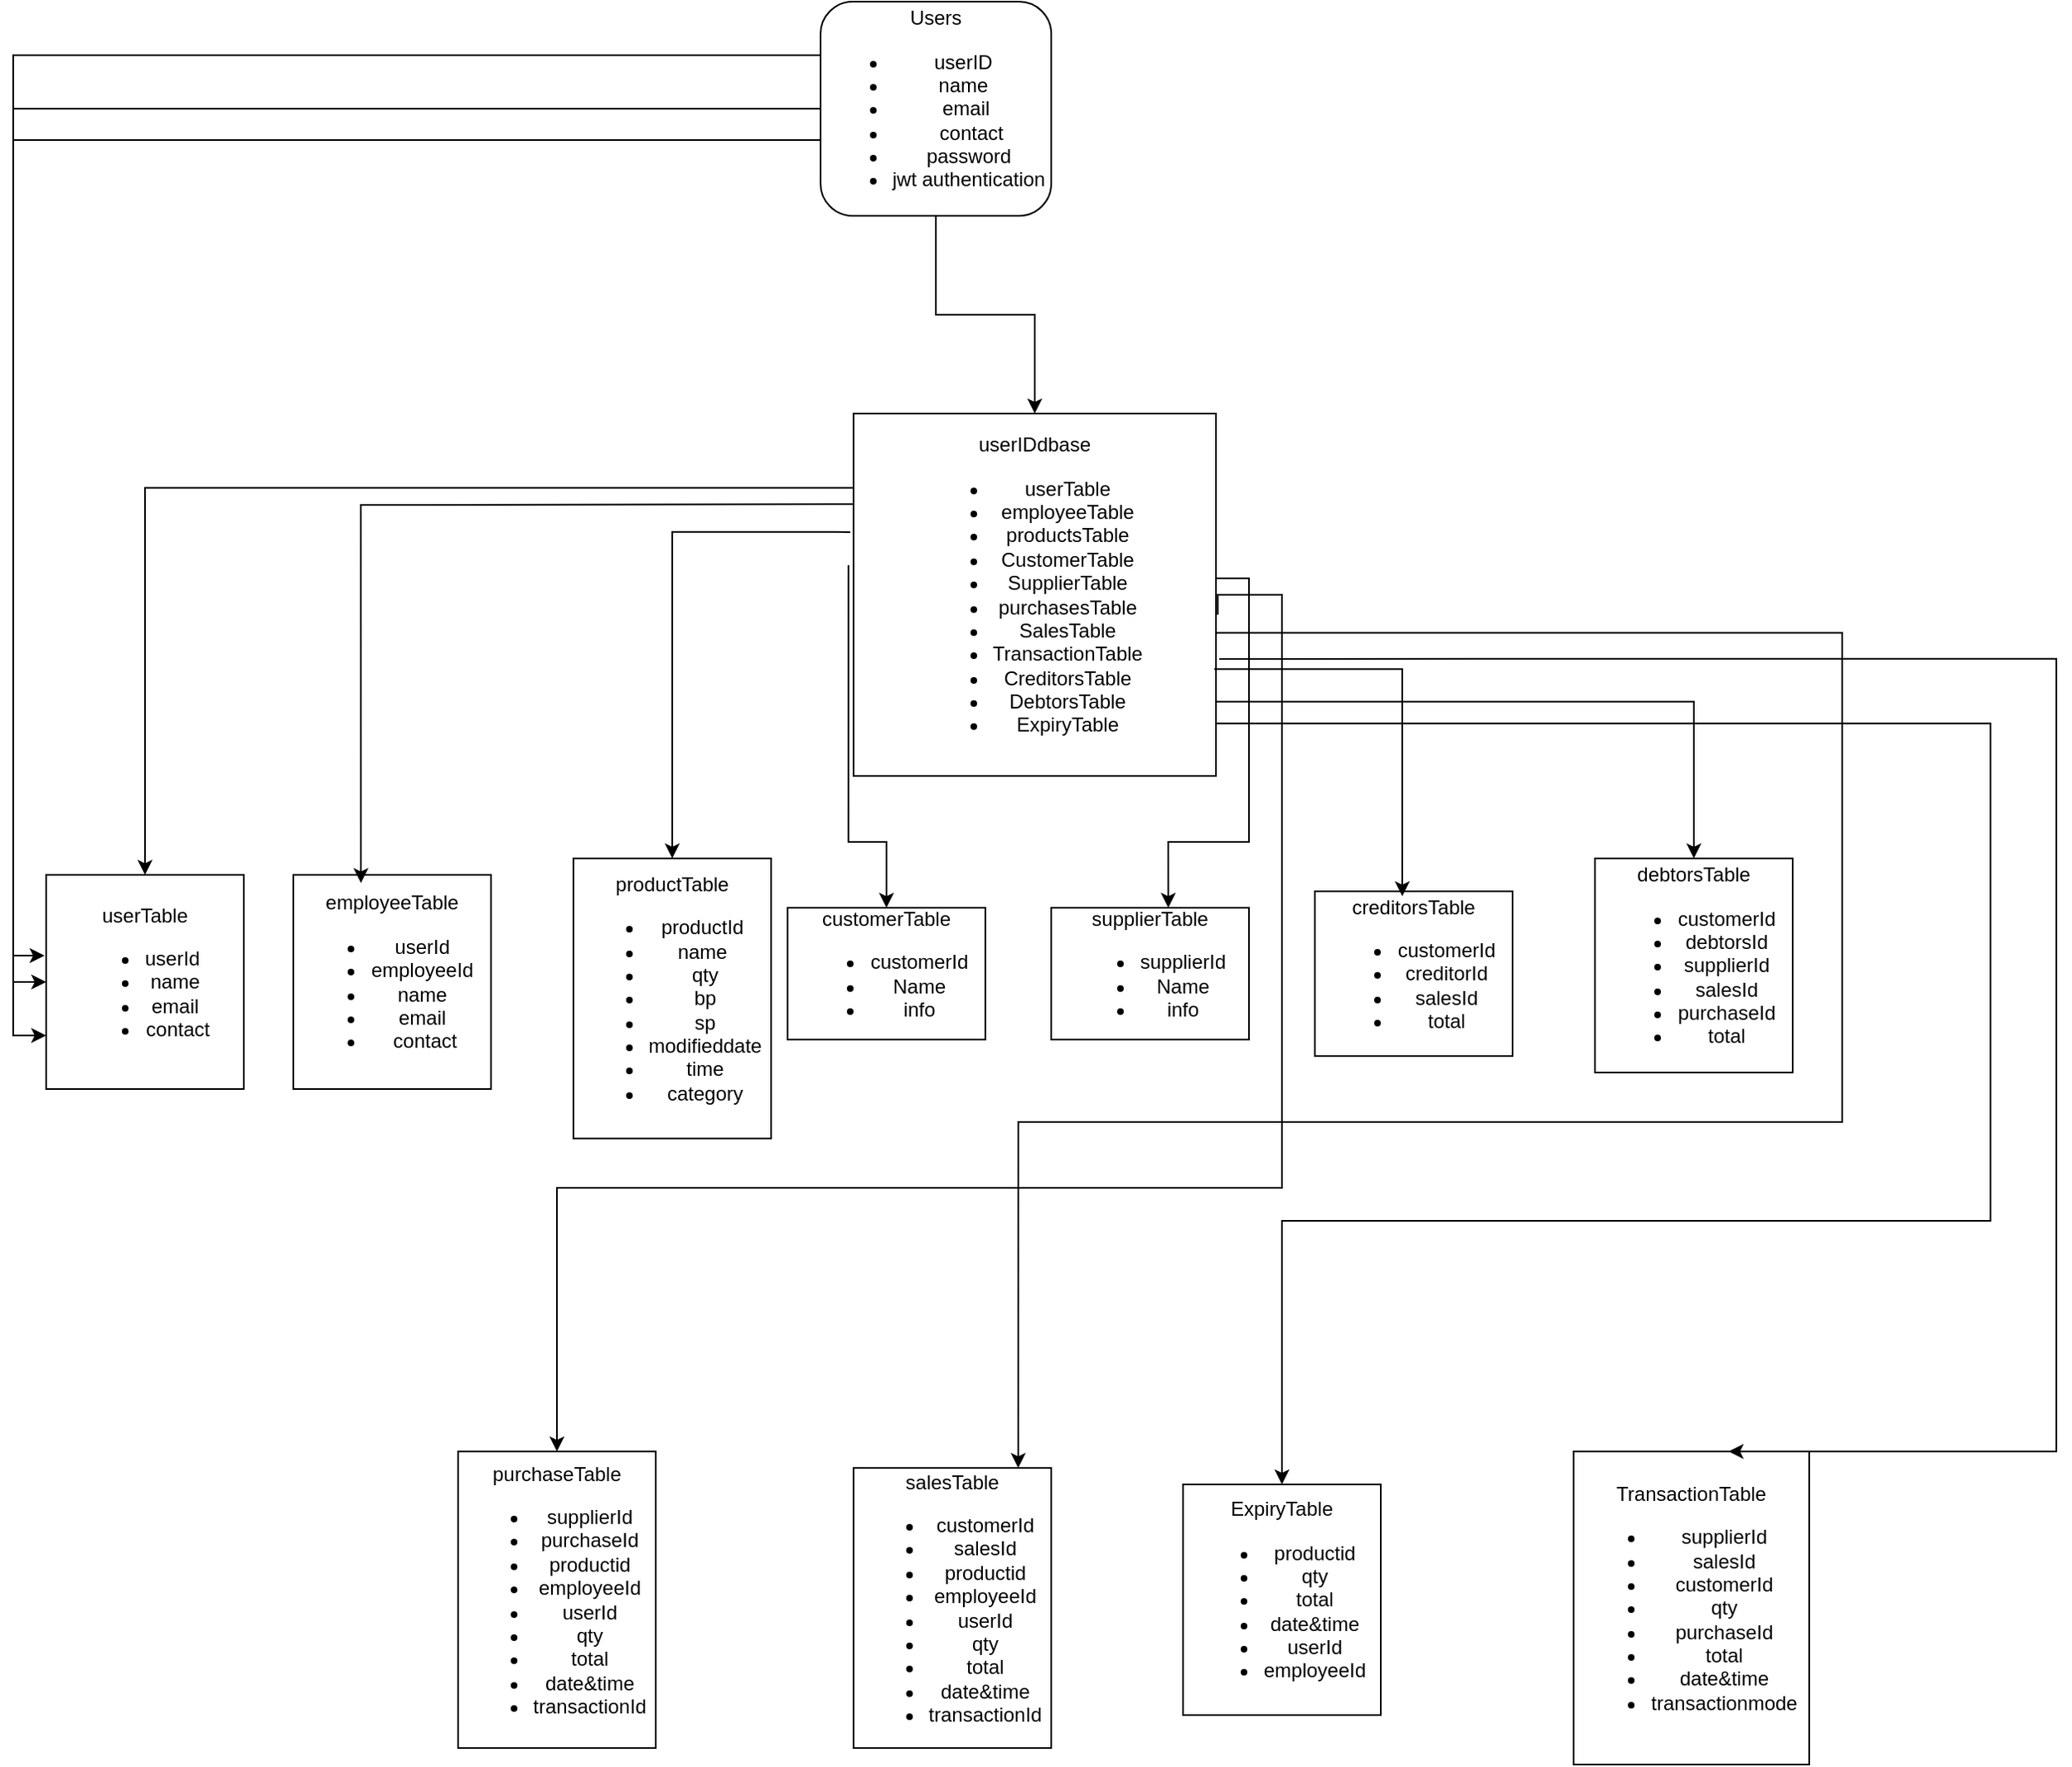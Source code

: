 <mxfile version="26.0.6">
  <diagram id="C5RBs43oDa-KdzZeNtuy" name="Page-1">
    <mxGraphModel dx="2159" dy="1671" grid="1" gridSize="10" guides="1" tooltips="1" connect="1" arrows="1" fold="1" page="1" pageScale="1" pageWidth="827" pageHeight="1169" math="0" shadow="0">
      <root>
        <mxCell id="WIyWlLk6GJQsqaUBKTNV-0" />
        <mxCell id="WIyWlLk6GJQsqaUBKTNV-1" parent="WIyWlLk6GJQsqaUBKTNV-0" />
        <mxCell id="9V8cT2eW6NYt4f0OCbmF-8" value="" style="edgeStyle=orthogonalEdgeStyle;rounded=0;orthogonalLoop=1;jettySize=auto;html=1;" edge="1" parent="WIyWlLk6GJQsqaUBKTNV-1" source="WIyWlLk6GJQsqaUBKTNV-3" target="9V8cT2eW6NYt4f0OCbmF-4">
          <mxGeometry relative="1" as="geometry" />
        </mxCell>
        <mxCell id="9V8cT2eW6NYt4f0OCbmF-11" style="edgeStyle=orthogonalEdgeStyle;rounded=0;orthogonalLoop=1;jettySize=auto;html=1;exitX=0;exitY=0.5;exitDx=0;exitDy=0;entryX=0;entryY=0.5;entryDx=0;entryDy=0;" edge="1" parent="WIyWlLk6GJQsqaUBKTNV-1" source="WIyWlLk6GJQsqaUBKTNV-3" target="9V8cT2eW6NYt4f0OCbmF-9">
          <mxGeometry relative="1" as="geometry" />
        </mxCell>
        <mxCell id="9V8cT2eW6NYt4f0OCbmF-30" style="edgeStyle=orthogonalEdgeStyle;rounded=0;orthogonalLoop=1;jettySize=auto;html=1;exitX=0.014;exitY=0.646;exitDx=0;exitDy=0;entryX=0;entryY=0.75;entryDx=0;entryDy=0;exitPerimeter=0;" edge="1" parent="WIyWlLk6GJQsqaUBKTNV-1" source="WIyWlLk6GJQsqaUBKTNV-3" target="9V8cT2eW6NYt4f0OCbmF-9">
          <mxGeometry relative="1" as="geometry" />
        </mxCell>
        <mxCell id="WIyWlLk6GJQsqaUBKTNV-3" value="Users&lt;div&gt;&lt;div&gt;&lt;ul&gt;&lt;li&gt;userID&amp;nbsp;&amp;nbsp;&lt;/li&gt;&lt;li&gt;name&amp;nbsp;&amp;nbsp;&lt;/li&gt;&lt;li&gt;email&amp;nbsp;&lt;/li&gt;&lt;li&gt;&amp;nbsp;contact&lt;/li&gt;&lt;li&gt;password&lt;/li&gt;&lt;li&gt;jwt authentication&lt;/li&gt;&lt;/ul&gt;&lt;/div&gt;&lt;/div&gt;" style="rounded=1;whiteSpace=wrap;html=1;fontSize=12;glass=0;strokeWidth=1;shadow=0;" parent="WIyWlLk6GJQsqaUBKTNV-1" vertex="1">
          <mxGeometry x="490" y="-860" width="140" height="130" as="geometry" />
        </mxCell>
        <mxCell id="9V8cT2eW6NYt4f0OCbmF-0" value="employeeTable&lt;div&gt;&lt;ul&gt;&lt;li&gt;userId&amp;nbsp;&lt;/li&gt;&lt;li&gt;employeeId&amp;nbsp;&lt;/li&gt;&lt;li&gt;name&amp;nbsp;&lt;/li&gt;&lt;li&gt;email&amp;nbsp;&lt;/li&gt;&lt;li&gt;contact&lt;/li&gt;&lt;/ul&gt;&lt;/div&gt;" style="rounded=0;whiteSpace=wrap;html=1;" vertex="1" parent="WIyWlLk6GJQsqaUBKTNV-1">
          <mxGeometry x="170" y="-330" width="120" height="130" as="geometry" />
        </mxCell>
        <mxCell id="9V8cT2eW6NYt4f0OCbmF-31" style="edgeStyle=orthogonalEdgeStyle;rounded=0;orthogonalLoop=1;jettySize=auto;html=1;exitX=0.005;exitY=0.205;exitDx=0;exitDy=0;exitPerimeter=0;" edge="1" parent="WIyWlLk6GJQsqaUBKTNV-1" source="9V8cT2eW6NYt4f0OCbmF-4" target="9V8cT2eW6NYt4f0OCbmF-9">
          <mxGeometry relative="1" as="geometry" />
        </mxCell>
        <mxCell id="9V8cT2eW6NYt4f0OCbmF-33" style="edgeStyle=orthogonalEdgeStyle;rounded=0;orthogonalLoop=1;jettySize=auto;html=1;exitX=-0.009;exitY=0.327;exitDx=0;exitDy=0;exitPerimeter=0;" edge="1" parent="WIyWlLk6GJQsqaUBKTNV-1" source="9V8cT2eW6NYt4f0OCbmF-4" target="9V8cT2eW6NYt4f0OCbmF-16">
          <mxGeometry relative="1" as="geometry" />
        </mxCell>
        <mxCell id="9V8cT2eW6NYt4f0OCbmF-36" style="edgeStyle=orthogonalEdgeStyle;rounded=0;orthogonalLoop=1;jettySize=auto;html=1;exitX=-0.014;exitY=0.418;exitDx=0;exitDy=0;exitPerimeter=0;" edge="1" parent="WIyWlLk6GJQsqaUBKTNV-1" source="9V8cT2eW6NYt4f0OCbmF-4" target="9V8cT2eW6NYt4f0OCbmF-18">
          <mxGeometry relative="1" as="geometry" />
        </mxCell>
        <mxCell id="9V8cT2eW6NYt4f0OCbmF-38" style="edgeStyle=orthogonalEdgeStyle;rounded=0;orthogonalLoop=1;jettySize=auto;html=1;exitX=1.005;exitY=0.555;exitDx=0;exitDy=0;exitPerimeter=0;" edge="1" parent="WIyWlLk6GJQsqaUBKTNV-1" source="9V8cT2eW6NYt4f0OCbmF-4" target="9V8cT2eW6NYt4f0OCbmF-26">
          <mxGeometry relative="1" as="geometry">
            <Array as="points">
              <mxPoint x="731" y="-500" />
              <mxPoint x="770" y="-500" />
              <mxPoint x="770" y="-140" />
              <mxPoint x="330" y="-140" />
            </Array>
          </mxGeometry>
        </mxCell>
        <mxCell id="9V8cT2eW6NYt4f0OCbmF-40" style="edgeStyle=orthogonalEdgeStyle;rounded=0;orthogonalLoop=1;jettySize=auto;html=1;exitX=0.995;exitY=0.795;exitDx=0;exitDy=0;entryX=0.5;entryY=0;entryDx=0;entryDy=0;exitPerimeter=0;" edge="1" parent="WIyWlLk6GJQsqaUBKTNV-1" source="9V8cT2eW6NYt4f0OCbmF-4" target="9V8cT2eW6NYt4f0OCbmF-25">
          <mxGeometry relative="1" as="geometry" />
        </mxCell>
        <mxCell id="9V8cT2eW6NYt4f0OCbmF-43" style="edgeStyle=orthogonalEdgeStyle;rounded=0;orthogonalLoop=1;jettySize=auto;html=1;exitX=0.991;exitY=0.855;exitDx=0;exitDy=0;exitPerimeter=0;" edge="1" parent="WIyWlLk6GJQsqaUBKTNV-1" source="9V8cT2eW6NYt4f0OCbmF-4" target="9V8cT2eW6NYt4f0OCbmF-29">
          <mxGeometry relative="1" as="geometry">
            <Array as="points">
              <mxPoint x="1200" y="-422" />
              <mxPoint x="1200" y="-120" />
              <mxPoint x="770" y="-120" />
            </Array>
          </mxGeometry>
        </mxCell>
        <mxCell id="9V8cT2eW6NYt4f0OCbmF-4" value="userIDdbase&lt;div&gt;&lt;ul&gt;&lt;li&gt;userTable&lt;/li&gt;&lt;li&gt;employeeTable&lt;/li&gt;&lt;li&gt;productsTable&lt;/li&gt;&lt;li&gt;&lt;span style=&quot;background-color: transparent; color: light-dark(rgb(0, 0, 0), rgb(255, 255, 255));&quot;&gt;CustomerTable&lt;/span&gt;&lt;/li&gt;&lt;li&gt;SupplierTable&lt;/li&gt;&lt;li&gt;purchasesTable&lt;/li&gt;&lt;li&gt;SalesTable&lt;/li&gt;&lt;li&gt;TransactionTable&lt;/li&gt;&lt;li&gt;CreditorsTable&lt;/li&gt;&lt;li&gt;DebtorsTable&lt;/li&gt;&lt;li&gt;ExpiryTable&lt;/li&gt;&lt;/ul&gt;&lt;/div&gt;" style="whiteSpace=wrap;html=1;aspect=fixed;" vertex="1" parent="WIyWlLk6GJQsqaUBKTNV-1">
          <mxGeometry x="510" y="-610" width="220" height="220" as="geometry" />
        </mxCell>
        <mxCell id="9V8cT2eW6NYt4f0OCbmF-9" value="userTable&lt;div&gt;&lt;ul&gt;&lt;li&gt;userId&amp;nbsp;&amp;nbsp;&lt;/li&gt;&lt;li&gt;name&amp;nbsp;&lt;/li&gt;&lt;li&gt;email&amp;nbsp;&lt;/li&gt;&lt;li&gt;contact&lt;/li&gt;&lt;/ul&gt;&lt;/div&gt;" style="rounded=0;whiteSpace=wrap;html=1;" vertex="1" parent="WIyWlLk6GJQsqaUBKTNV-1">
          <mxGeometry x="20" y="-330" width="120" height="130" as="geometry" />
        </mxCell>
        <mxCell id="9V8cT2eW6NYt4f0OCbmF-10" style="edgeStyle=orthogonalEdgeStyle;rounded=0;orthogonalLoop=1;jettySize=auto;html=1;exitX=0;exitY=0.25;exitDx=0;exitDy=0;entryX=-0.008;entryY=0.377;entryDx=0;entryDy=0;entryPerimeter=0;" edge="1" parent="WIyWlLk6GJQsqaUBKTNV-1" source="WIyWlLk6GJQsqaUBKTNV-3" target="9V8cT2eW6NYt4f0OCbmF-9">
          <mxGeometry relative="1" as="geometry" />
        </mxCell>
        <mxCell id="9V8cT2eW6NYt4f0OCbmF-16" value="productTable&lt;br&gt;&lt;div&gt;&lt;ul&gt;&lt;li&gt;productId&amp;nbsp;&lt;/li&gt;&lt;li&gt;name&amp;nbsp;&lt;/li&gt;&lt;li&gt;qty&lt;/li&gt;&lt;li&gt;bp&lt;/li&gt;&lt;li&gt;sp&lt;/li&gt;&lt;li&gt;modifieddate&lt;/li&gt;&lt;li&gt;time&lt;/li&gt;&lt;li&gt;category&lt;/li&gt;&lt;/ul&gt;&lt;/div&gt;" style="rounded=0;whiteSpace=wrap;html=1;" vertex="1" parent="WIyWlLk6GJQsqaUBKTNV-1">
          <mxGeometry x="340" y="-340" width="120" height="170" as="geometry" />
        </mxCell>
        <mxCell id="9V8cT2eW6NYt4f0OCbmF-18" value="customerTable&lt;br&gt;&lt;div&gt;&lt;ul&gt;&lt;li&gt;customerId&lt;/li&gt;&lt;li&gt;Name&lt;/li&gt;&lt;li&gt;info&lt;/li&gt;&lt;/ul&gt;&lt;/div&gt;" style="rounded=0;whiteSpace=wrap;html=1;" vertex="1" parent="WIyWlLk6GJQsqaUBKTNV-1">
          <mxGeometry x="470" y="-310" width="120" height="80" as="geometry" />
        </mxCell>
        <mxCell id="9V8cT2eW6NYt4f0OCbmF-23" value="supplierTable&lt;br&gt;&lt;div&gt;&lt;ul&gt;&lt;li&gt;supplierId&lt;/li&gt;&lt;li&gt;Name&lt;/li&gt;&lt;li&gt;info&lt;/li&gt;&lt;/ul&gt;&lt;/div&gt;" style="rounded=0;whiteSpace=wrap;html=1;" vertex="1" parent="WIyWlLk6GJQsqaUBKTNV-1">
          <mxGeometry x="630" y="-310" width="120" height="80" as="geometry" />
        </mxCell>
        <mxCell id="9V8cT2eW6NYt4f0OCbmF-24" value="creditorsTable&lt;br&gt;&lt;div&gt;&lt;ul&gt;&lt;li&gt;customerId&lt;/li&gt;&lt;li&gt;creditorId&lt;/li&gt;&lt;li&gt;salesId&lt;/li&gt;&lt;li&gt;total&lt;/li&gt;&lt;/ul&gt;&lt;/div&gt;" style="rounded=0;whiteSpace=wrap;html=1;" vertex="1" parent="WIyWlLk6GJQsqaUBKTNV-1">
          <mxGeometry x="790" y="-320" width="120" height="100" as="geometry" />
        </mxCell>
        <mxCell id="9V8cT2eW6NYt4f0OCbmF-25" value="debtorsTable&lt;br&gt;&lt;div&gt;&lt;ul&gt;&lt;li&gt;customerId&lt;/li&gt;&lt;li&gt;debtorsId&lt;/li&gt;&lt;li&gt;supplierId&lt;/li&gt;&lt;li&gt;salesId&lt;/li&gt;&lt;li&gt;purchaseId&lt;/li&gt;&lt;li&gt;total&lt;/li&gt;&lt;/ul&gt;&lt;/div&gt;" style="rounded=0;whiteSpace=wrap;html=1;" vertex="1" parent="WIyWlLk6GJQsqaUBKTNV-1">
          <mxGeometry x="960" y="-340" width="120" height="130" as="geometry" />
        </mxCell>
        <mxCell id="9V8cT2eW6NYt4f0OCbmF-26" value="purchaseTable&lt;br&gt;&lt;div&gt;&lt;ul&gt;&lt;li&gt;supplierId&lt;/li&gt;&lt;li&gt;purchaseId&lt;/li&gt;&lt;li&gt;productid&lt;/li&gt;&lt;li&gt;employeeId&lt;/li&gt;&lt;li&gt;userId&lt;/li&gt;&lt;li&gt;qty&lt;/li&gt;&lt;li&gt;total&lt;/li&gt;&lt;li&gt;date&amp;amp;time&lt;/li&gt;&lt;li&gt;transactionId&lt;/li&gt;&lt;/ul&gt;&lt;/div&gt;" style="rounded=0;whiteSpace=wrap;html=1;" vertex="1" parent="WIyWlLk6GJQsqaUBKTNV-1">
          <mxGeometry x="270" y="20" width="120" height="180" as="geometry" />
        </mxCell>
        <mxCell id="9V8cT2eW6NYt4f0OCbmF-27" value="salesTable&lt;br&gt;&lt;div&gt;&lt;ul&gt;&lt;li&gt;customerId&lt;/li&gt;&lt;li&gt;salesId&lt;/li&gt;&lt;li&gt;productid&lt;/li&gt;&lt;li&gt;employeeId&lt;/li&gt;&lt;li&gt;userId&lt;/li&gt;&lt;li&gt;qty&lt;/li&gt;&lt;li&gt;total&lt;/li&gt;&lt;li&gt;date&amp;amp;time&lt;/li&gt;&lt;li&gt;transactionId&lt;/li&gt;&lt;/ul&gt;&lt;/div&gt;" style="rounded=0;whiteSpace=wrap;html=1;" vertex="1" parent="WIyWlLk6GJQsqaUBKTNV-1">
          <mxGeometry x="510" y="30" width="120" height="170" as="geometry" />
        </mxCell>
        <mxCell id="9V8cT2eW6NYt4f0OCbmF-28" value="TransactionTable&lt;br&gt;&lt;div&gt;&lt;ul&gt;&lt;li&gt;supplierId&lt;/li&gt;&lt;li&gt;salesId&lt;/li&gt;&lt;li&gt;customerId&lt;/li&gt;&lt;li&gt;qty&lt;/li&gt;&lt;li&gt;purchaseId&lt;/li&gt;&lt;li&gt;total&lt;/li&gt;&lt;li&gt;date&amp;amp;time&lt;/li&gt;&lt;li&gt;transactionmode&lt;/li&gt;&lt;/ul&gt;&lt;/div&gt;" style="rounded=0;whiteSpace=wrap;html=1;" vertex="1" parent="WIyWlLk6GJQsqaUBKTNV-1">
          <mxGeometry x="947" y="20" width="143" height="190" as="geometry" />
        </mxCell>
        <mxCell id="9V8cT2eW6NYt4f0OCbmF-29" value="ExpiryTable&lt;div&gt;&lt;ul&gt;&lt;li&gt;productid&lt;/li&gt;&lt;li&gt;qty&lt;/li&gt;&lt;li&gt;total&lt;/li&gt;&lt;li&gt;date&amp;amp;time&lt;/li&gt;&lt;li&gt;userId&lt;/li&gt;&lt;li&gt;employeeId&lt;/li&gt;&lt;/ul&gt;&lt;/div&gt;" style="rounded=0;whiteSpace=wrap;html=1;" vertex="1" parent="WIyWlLk6GJQsqaUBKTNV-1">
          <mxGeometry x="710" y="40" width="120" height="140" as="geometry" />
        </mxCell>
        <mxCell id="9V8cT2eW6NYt4f0OCbmF-32" style="edgeStyle=orthogonalEdgeStyle;rounded=0;orthogonalLoop=1;jettySize=auto;html=1;entryX=0.342;entryY=0.038;entryDx=0;entryDy=0;entryPerimeter=0;" edge="1" parent="WIyWlLk6GJQsqaUBKTNV-1" target="9V8cT2eW6NYt4f0OCbmF-0">
          <mxGeometry relative="1" as="geometry">
            <mxPoint x="510" y="-555" as="sourcePoint" />
          </mxGeometry>
        </mxCell>
        <mxCell id="9V8cT2eW6NYt4f0OCbmF-37" style="edgeStyle=orthogonalEdgeStyle;rounded=0;orthogonalLoop=1;jettySize=auto;html=1;exitX=1;exitY=0.5;exitDx=0;exitDy=0;entryX=0.592;entryY=0;entryDx=0;entryDy=0;entryPerimeter=0;" edge="1" parent="WIyWlLk6GJQsqaUBKTNV-1" source="9V8cT2eW6NYt4f0OCbmF-4" target="9V8cT2eW6NYt4f0OCbmF-23">
          <mxGeometry relative="1" as="geometry">
            <Array as="points">
              <mxPoint x="730" y="-510" />
              <mxPoint x="750" y="-510" />
              <mxPoint x="750" y="-350" />
              <mxPoint x="701" y="-350" />
            </Array>
          </mxGeometry>
        </mxCell>
        <mxCell id="9V8cT2eW6NYt4f0OCbmF-39" style="edgeStyle=orthogonalEdgeStyle;rounded=0;orthogonalLoop=1;jettySize=auto;html=1;exitX=0.995;exitY=0.705;exitDx=0;exitDy=0;entryX=0.442;entryY=0.03;entryDx=0;entryDy=0;entryPerimeter=0;exitPerimeter=0;" edge="1" parent="WIyWlLk6GJQsqaUBKTNV-1" source="9V8cT2eW6NYt4f0OCbmF-4" target="9V8cT2eW6NYt4f0OCbmF-24">
          <mxGeometry relative="1" as="geometry" />
        </mxCell>
        <mxCell id="9V8cT2eW6NYt4f0OCbmF-42" style="edgeStyle=orthogonalEdgeStyle;rounded=0;orthogonalLoop=1;jettySize=auto;html=1;exitX=1;exitY=0.605;exitDx=0;exitDy=0;entryX=0.833;entryY=0;entryDx=0;entryDy=0;entryPerimeter=0;exitPerimeter=0;" edge="1" parent="WIyWlLk6GJQsqaUBKTNV-1" source="9V8cT2eW6NYt4f0OCbmF-4" target="9V8cT2eW6NYt4f0OCbmF-27">
          <mxGeometry relative="1" as="geometry">
            <Array as="points">
              <mxPoint x="1110" y="-477" />
              <mxPoint x="1110" y="-180" />
              <mxPoint x="610" y="-180" />
            </Array>
          </mxGeometry>
        </mxCell>
        <mxCell id="9V8cT2eW6NYt4f0OCbmF-44" style="edgeStyle=orthogonalEdgeStyle;rounded=0;orthogonalLoop=1;jettySize=auto;html=1;exitX=1.009;exitY=0.677;exitDx=0;exitDy=0;entryX=0.658;entryY=0;entryDx=0;entryDy=0;entryPerimeter=0;exitPerimeter=0;" edge="1" parent="WIyWlLk6GJQsqaUBKTNV-1" source="9V8cT2eW6NYt4f0OCbmF-4" target="9V8cT2eW6NYt4f0OCbmF-28">
          <mxGeometry relative="1" as="geometry">
            <Array as="points">
              <mxPoint x="1240" y="-461" />
              <mxPoint x="1240" y="20" />
            </Array>
          </mxGeometry>
        </mxCell>
      </root>
    </mxGraphModel>
  </diagram>
</mxfile>
